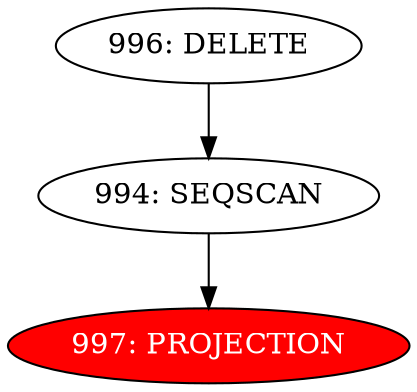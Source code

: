 digraph name {
994 [label="994: SEQSCAN" ];
994 -> 997;
997 [label="997: PROJECTION" fontcolor="white" style="filled" fillcolor="red"];
996 [label="996: DELETE" ];
996 -> 994;

}

